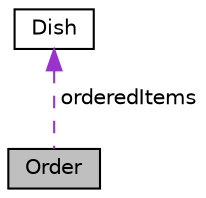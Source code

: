 digraph "Order"
{
 // LATEX_PDF_SIZE
  edge [fontname="Helvetica",fontsize="10",labelfontname="Helvetica",labelfontsize="10"];
  node [fontname="Helvetica",fontsize="10",shape=record];
  Node1 [label="Order",height=0.2,width=0.4,color="black", fillcolor="grey75", style="filled", fontcolor="black",tooltip=" "];
  Node2 -> Node1 [dir="back",color="darkorchid3",fontsize="10",style="dashed",label=" orderedItems" ];
  Node2 [label="Dish",height=0.2,width=0.4,color="black", fillcolor="white", style="filled",URL="$classDish.html",tooltip="This is the dish header file."];
}
